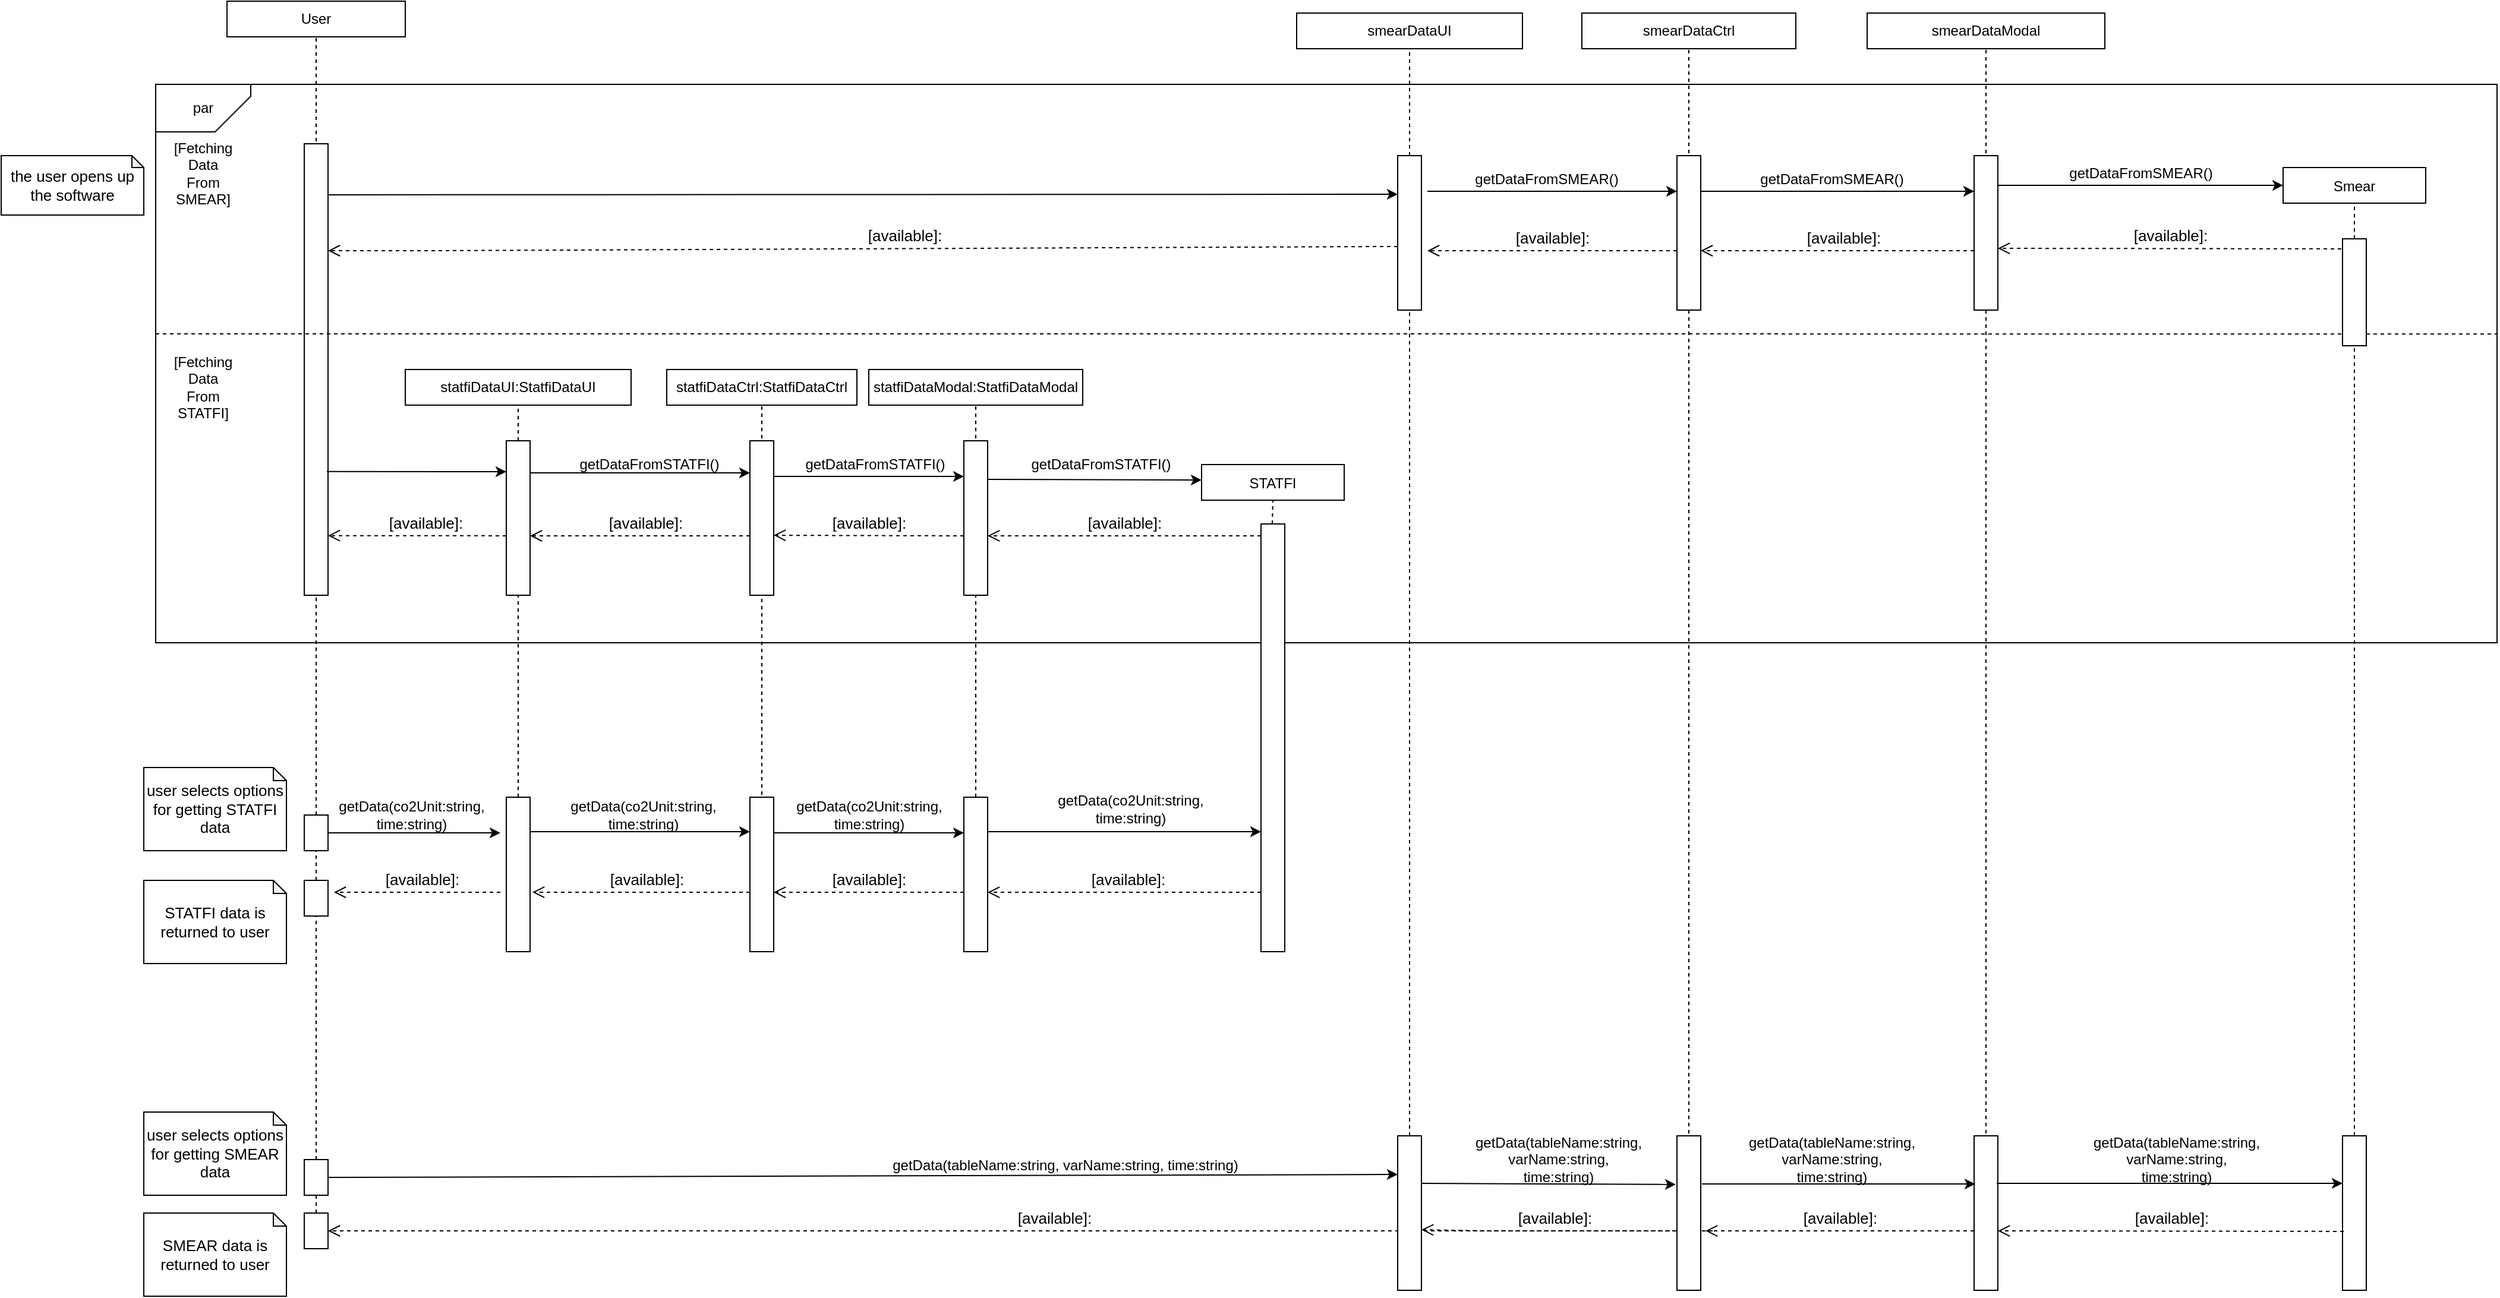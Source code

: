 <mxfile version="16.6.1" type="github">
  <diagram id="XduwSxE3LopDNXnJAMAh" name="Page-1">
    <mxGraphModel dx="1796" dy="1604" grid="1" gridSize="10" guides="1" tooltips="1" connect="1" arrows="1" fold="1" page="1" pageScale="1" pageWidth="850" pageHeight="1100" math="0" shadow="0">
      <root>
        <mxCell id="0" />
        <mxCell id="1" parent="0" />
        <mxCell id="K2plUtH_WGhE_T3_-bDJ-1" value="User" style="rounded=0;whiteSpace=wrap;html=1;" parent="1" vertex="1">
          <mxGeometry x="60" y="-260" width="150" height="30" as="geometry" />
        </mxCell>
        <mxCell id="K2plUtH_WGhE_T3_-bDJ-8" value="" style="endArrow=none;dashed=1;html=1;rounded=0;entryX=0.5;entryY=1;entryDx=0;entryDy=0;startArrow=none;" parent="1" target="K2plUtH_WGhE_T3_-bDJ-1" edge="1">
          <mxGeometry width="50" height="50" relative="1" as="geometry">
            <mxPoint x="135" y="170" as="sourcePoint" />
            <mxPoint x="360" y="240" as="targetPoint" />
          </mxGeometry>
        </mxCell>
        <mxCell id="K2plUtH_WGhE_T3_-bDJ-14" value="" style="endArrow=none;dashed=1;html=1;rounded=0;entryX=0.5;entryY=1;entryDx=0;entryDy=0;startArrow=none;" parent="1" source="K2plUtH_WGhE_T3_-bDJ-79" edge="1">
          <mxGeometry width="50" height="50" relative="1" as="geometry">
            <mxPoint x="135" y="480" as="sourcePoint" />
            <mxPoint x="135" y="190" as="targetPoint" />
          </mxGeometry>
        </mxCell>
        <mxCell id="K2plUtH_WGhE_T3_-bDJ-15" value="" style="group" parent="1" vertex="1" connectable="0">
          <mxGeometry x="220" y="-120" width="960" height="30" as="geometry" />
        </mxCell>
        <mxCell id="K2plUtH_WGhE_T3_-bDJ-16" value="" style="endArrow=classic;html=1;rounded=0;entryX=0;entryY=0.25;entryDx=0;entryDy=0;" parent="K2plUtH_WGhE_T3_-bDJ-15" edge="1" target="K2plUtH_WGhE_T3_-bDJ-10">
          <mxGeometry width="50" height="50" relative="1" as="geometry">
            <mxPoint x="-90" y="23" as="sourcePoint" />
            <mxPoint x="1072.941" y="20" as="targetPoint" />
          </mxGeometry>
        </mxCell>
        <mxCell id="K2plUtH_WGhE_T3_-bDJ-56" value="the user opens up the software" style="shape=note;whiteSpace=wrap;html=1;backgroundOutline=1;darkOpacity=0.05;fontSize=13;size=10;" parent="1" vertex="1">
          <mxGeometry x="-130" y="-130" width="120" height="50" as="geometry" />
        </mxCell>
        <mxCell id="K2plUtH_WGhE_T3_-bDJ-79" value="" style="rounded=0;whiteSpace=wrap;html=1;" parent="1" vertex="1">
          <mxGeometry x="125" y="-140" width="20" height="380" as="geometry" />
        </mxCell>
        <mxCell id="K2plUtH_WGhE_T3_-bDJ-80" value="" style="endArrow=none;dashed=1;html=1;rounded=0;entryX=0.5;entryY=1;entryDx=0;entryDy=0;startArrow=none;exitX=0.5;exitY=0;exitDx=0;exitDy=0;" parent="1" source="K2plUtH_WGhE_T3_-bDJ-121" target="K2plUtH_WGhE_T3_-bDJ-79" edge="1">
          <mxGeometry width="50" height="50" relative="1" as="geometry">
            <mxPoint x="135" y="320" as="sourcePoint" />
            <mxPoint x="135" y="190" as="targetPoint" />
          </mxGeometry>
        </mxCell>
        <mxCell id="K2plUtH_WGhE_T3_-bDJ-116" value="" style="rounded=0;whiteSpace=wrap;html=1;fillColor=none;strokeColor=default;" parent="1" vertex="1">
          <mxGeometry y="-190" width="1970" height="470" as="geometry" />
        </mxCell>
        <mxCell id="K2plUtH_WGhE_T3_-bDJ-117" value="" style="endArrow=none;dashed=1;html=1;rounded=0;entryX=1;entryY=0.447;entryDx=0;entryDy=0;entryPerimeter=0;" parent="1" target="K2plUtH_WGhE_T3_-bDJ-116" edge="1">
          <mxGeometry width="50" height="50" relative="1" as="geometry">
            <mxPoint y="20" as="sourcePoint" />
            <mxPoint x="1440" y="26" as="targetPoint" />
          </mxGeometry>
        </mxCell>
        <mxCell id="K2plUtH_WGhE_T3_-bDJ-118" value="par" style="shape=card;whiteSpace=wrap;html=1;fillColor=none;direction=west;" parent="1" vertex="1">
          <mxGeometry y="-190" width="80" height="40" as="geometry" />
        </mxCell>
        <mxCell id="K2plUtH_WGhE_T3_-bDJ-119" value="[Fetching&lt;br&gt;Data&lt;br&gt;From&lt;br&gt;SMEAR]" style="text;html=1;strokeColor=none;fillColor=none;align=center;verticalAlign=middle;whiteSpace=wrap;rounded=0;" parent="1" vertex="1">
          <mxGeometry x="10" y="-130" width="60" height="30" as="geometry" />
        </mxCell>
        <mxCell id="K2plUtH_WGhE_T3_-bDJ-120" value="[Fetching&lt;br&gt;Data&lt;br&gt;From&lt;br&gt;STATFI]" style="text;html=1;strokeColor=none;fillColor=none;align=center;verticalAlign=middle;whiteSpace=wrap;rounded=0;" parent="1" vertex="1">
          <mxGeometry x="10" y="50" width="60" height="30" as="geometry" />
        </mxCell>
        <mxCell id="K2plUtH_WGhE_T3_-bDJ-122" value="&lt;span style=&quot;font-size: 13px&quot;&gt;[available]:&lt;/span&gt;" style="html=1;verticalAlign=bottom;endArrow=open;dashed=1;endSize=8;rounded=0;exitX=0;exitY=0.588;exitDx=0;exitDy=0;exitPerimeter=0;" parent="1" edge="1" source="K2plUtH_WGhE_T3_-bDJ-10">
          <mxGeometry x="-0.077" relative="1" as="geometry">
            <mxPoint x="1040" y="-20" as="sourcePoint" />
            <mxPoint x="145" y="-50" as="targetPoint" />
            <Array as="points">
              <mxPoint x="230" y="-50" />
            </Array>
            <mxPoint as="offset" />
          </mxGeometry>
        </mxCell>
        <mxCell id="K2plUtH_WGhE_T3_-bDJ-125" value="&lt;span style=&quot;font-size: 13px&quot;&gt;[available]:&lt;/span&gt;" style="html=1;verticalAlign=bottom;endArrow=open;dashed=1;endSize=8;rounded=0;entryX=1;entryY=0.868;entryDx=0;entryDy=0;entryPerimeter=0;exitX=0;exitY=0.615;exitDx=0;exitDy=0;exitPerimeter=0;" parent="1" source="K2plUtH_WGhE_T3_-bDJ-89" edge="1" target="K2plUtH_WGhE_T3_-bDJ-79">
          <mxGeometry x="-0.095" relative="1" as="geometry">
            <mxPoint x="280" y="190" as="sourcePoint" />
            <mxPoint x="150" y="190" as="targetPoint" />
            <Array as="points" />
            <mxPoint as="offset" />
          </mxGeometry>
        </mxCell>
        <mxCell id="K2plUtH_WGhE_T3_-bDJ-184" value="user selects options for getting SMEAR data" style="shape=note;whiteSpace=wrap;html=1;backgroundOutline=1;darkOpacity=0.05;fontSize=13;size=11;" parent="1" vertex="1">
          <mxGeometry x="-10" y="675" width="120" height="70" as="geometry" />
        </mxCell>
        <mxCell id="K2plUtH_WGhE_T3_-bDJ-185" value="" style="rounded=0;whiteSpace=wrap;html=1;strokeColor=default;fillColor=none;" parent="1" vertex="1">
          <mxGeometry x="125" y="715" width="20" height="30" as="geometry" />
        </mxCell>
        <mxCell id="K2plUtH_WGhE_T3_-bDJ-186" value="getData(tableName:string, varName:string, time:string)" style="text;html=1;align=center;verticalAlign=middle;resizable=0;points=[];autosize=1;strokeColor=none;fillColor=none;" parent="1" vertex="1">
          <mxGeometry x="610" y="710" width="310" height="20" as="geometry" />
        </mxCell>
        <mxCell id="K2plUtH_WGhE_T3_-bDJ-201" value="&lt;span style=&quot;font-size: 13px&quot;&gt;[available]:&lt;/span&gt;" style="html=1;verticalAlign=bottom;endArrow=open;dashed=1;endSize=8;rounded=0;entryX=1;entryY=0.5;entryDx=0;entryDy=0;" parent="1" edge="1" target="K2plUtH_WGhE_T3_-bDJ-207">
          <mxGeometry x="-0.048" relative="1" as="geometry">
            <mxPoint x="1310" y="775" as="sourcePoint" />
            <mxPoint x="150" y="770" as="targetPoint" />
            <Array as="points" />
            <mxPoint as="offset" />
          </mxGeometry>
        </mxCell>
        <mxCell id="K2plUtH_WGhE_T3_-bDJ-206" value="" style="endArrow=classic;html=1;rounded=0;exitX=1;exitY=0.5;exitDx=0;exitDy=0;entryX=0;entryY=0.25;entryDx=0;entryDy=0;" parent="1" source="K2plUtH_WGhE_T3_-bDJ-185" edge="1" target="K2plUtH_WGhE_T3_-bDJ-198">
          <mxGeometry width="50" height="50" relative="1" as="geometry">
            <mxPoint x="440" y="730" as="sourcePoint" />
            <mxPoint x="1300" y="740" as="targetPoint" />
          </mxGeometry>
        </mxCell>
        <mxCell id="K2plUtH_WGhE_T3_-bDJ-207" value="" style="rounded=0;whiteSpace=wrap;html=1;strokeColor=default;fillColor=none;" parent="1" vertex="1">
          <mxGeometry x="125" y="760" width="20" height="30" as="geometry" />
        </mxCell>
        <mxCell id="K2plUtH_WGhE_T3_-bDJ-208" value="" style="endArrow=none;dashed=1;html=1;rounded=0;entryX=0.5;entryY=1;entryDx=0;entryDy=0;exitX=0.5;exitY=0;exitDx=0;exitDy=0;" parent="1" source="K2plUtH_WGhE_T3_-bDJ-207" target="K2plUtH_WGhE_T3_-bDJ-185" edge="1">
          <mxGeometry width="50" height="50" relative="1" as="geometry">
            <mxPoint x="420" y="820" as="sourcePoint" />
            <mxPoint x="470" y="770" as="targetPoint" />
          </mxGeometry>
        </mxCell>
        <mxCell id="K2plUtH_WGhE_T3_-bDJ-209" value="SMEAR data is returned to user" style="shape=note;whiteSpace=wrap;html=1;backgroundOutline=1;darkOpacity=0.05;fontSize=13;size=11;" parent="1" vertex="1">
          <mxGeometry x="-10" y="760" width="120" height="70" as="geometry" />
        </mxCell>
        <mxCell id="K2plUtH_WGhE_T3_-bDJ-57" value="user selects options for getting STATFI data" style="shape=note;whiteSpace=wrap;html=1;backgroundOutline=1;darkOpacity=0.05;fontSize=13;size=11;" parent="1" vertex="1">
          <mxGeometry x="-10" y="385" width="120" height="70" as="geometry" />
        </mxCell>
        <mxCell id="K2plUtH_WGhE_T3_-bDJ-121" value="" style="rounded=0;whiteSpace=wrap;html=1;strokeColor=default;fillColor=none;" parent="1" vertex="1">
          <mxGeometry x="125" y="425" width="20" height="30" as="geometry" />
        </mxCell>
        <mxCell id="K2plUtH_WGhE_T3_-bDJ-169" value="&lt;span style=&quot;font-size: 13px&quot;&gt;[available]:&lt;/span&gt;" style="html=1;verticalAlign=bottom;endArrow=open;dashed=1;endSize=8;rounded=0;" parent="1" edge="1">
          <mxGeometry x="-0.048" relative="1" as="geometry">
            <mxPoint x="290" y="490" as="sourcePoint" />
            <mxPoint x="150" y="490" as="targetPoint" />
            <Array as="points">
              <mxPoint x="223" y="490.05" />
            </Array>
            <mxPoint as="offset" />
          </mxGeometry>
        </mxCell>
        <mxCell id="K2plUtH_WGhE_T3_-bDJ-178" value="" style="endArrow=classic;html=1;rounded=0;exitX=1;exitY=0.5;exitDx=0;exitDy=0;" parent="1" source="K2plUtH_WGhE_T3_-bDJ-121" edge="1">
          <mxGeometry width="50" height="50" relative="1" as="geometry">
            <mxPoint x="440" y="450" as="sourcePoint" />
            <mxPoint x="290" y="440" as="targetPoint" />
          </mxGeometry>
        </mxCell>
        <mxCell id="K2plUtH_WGhE_T3_-bDJ-179" value="" style="rounded=0;whiteSpace=wrap;html=1;strokeColor=default;fillColor=none;" parent="1" vertex="1">
          <mxGeometry x="125" y="480" width="20" height="30" as="geometry" />
        </mxCell>
        <mxCell id="K2plUtH_WGhE_T3_-bDJ-180" value="" style="endArrow=none;dashed=1;html=1;rounded=0;entryX=0.5;entryY=1;entryDx=0;entryDy=0;exitX=0.5;exitY=0;exitDx=0;exitDy=0;" parent="1" source="K2plUtH_WGhE_T3_-bDJ-179" target="K2plUtH_WGhE_T3_-bDJ-121" edge="1">
          <mxGeometry width="50" height="50" relative="1" as="geometry">
            <mxPoint x="420" y="540" as="sourcePoint" />
            <mxPoint x="470" y="490" as="targetPoint" />
          </mxGeometry>
        </mxCell>
        <mxCell id="K2plUtH_WGhE_T3_-bDJ-181" value="STATFI data is returned to user" style="shape=note;whiteSpace=wrap;html=1;backgroundOutline=1;darkOpacity=0.05;fontSize=13;size=11;" parent="1" vertex="1">
          <mxGeometry x="-10" y="480" width="120" height="70" as="geometry" />
        </mxCell>
        <mxCell id="lmyk1vAzdVTI69mNU8-5-11" value="" style="endArrow=none;dashed=1;html=1;rounded=0;exitX=0.5;exitY=0;exitDx=0;exitDy=0;" edge="1" parent="1" source="lmyk1vAzdVTI69mNU8-5-10">
          <mxGeometry width="50" height="50" relative="1" as="geometry">
            <mxPoint x="2070" y="370" as="sourcePoint" />
            <mxPoint x="1850" y="30" as="targetPoint" />
          </mxGeometry>
        </mxCell>
        <mxCell id="K2plUtH_WGhE_T3_-bDJ-193" value="" style="endArrow=none;dashed=1;html=1;rounded=0;exitX=0.5;exitY=1;exitDx=0;exitDy=0;entryX=0.5;entryY=1;entryDx=0;entryDy=0;" parent="1" source="K2plUtH_WGhE_T3_-bDJ-194" target="K2plUtH_WGhE_T3_-bDJ-12" edge="1">
          <mxGeometry width="50" height="50" relative="1" as="geometry">
            <mxPoint x="1550" y="1140" as="sourcePoint" />
            <mxPoint x="1540" y="180" as="targetPoint" />
          </mxGeometry>
        </mxCell>
        <mxCell id="lmyk1vAzdVTI69mNU8-5-14" value="" style="endArrow=none;dashed=1;html=1;rounded=0;entryX=0.5;entryY=1;entryDx=0;entryDy=0;exitX=0.5;exitY=0;exitDx=0;exitDy=0;" edge="1" parent="1" source="K2plUtH_WGhE_T3_-bDJ-185" target="K2plUtH_WGhE_T3_-bDJ-179">
          <mxGeometry width="50" height="50" relative="1" as="geometry">
            <mxPoint x="360" y="670" as="sourcePoint" />
            <mxPoint x="410" y="620" as="targetPoint" />
          </mxGeometry>
        </mxCell>
        <mxCell id="K2plUtH_WGhE_T3_-bDJ-197" value="" style="endArrow=none;dashed=1;html=1;rounded=0;startArrow=none;entryX=0.5;entryY=1;entryDx=0;entryDy=0;" parent="1" source="K2plUtH_WGhE_T3_-bDJ-198" target="K2plUtH_WGhE_T3_-bDJ-10" edge="1">
          <mxGeometry width="50" height="50" relative="1" as="geometry">
            <mxPoint x="1315" y="1320" as="sourcePoint" />
            <mxPoint x="1320" y="30" as="targetPoint" />
          </mxGeometry>
        </mxCell>
        <mxCell id="K2plUtH_WGhE_T3_-bDJ-189" value="" style="endArrow=none;dashed=1;html=1;rounded=0;exitX=0.5;exitY=1;exitDx=0;exitDy=0;entryX=0.5;entryY=1;entryDx=0;entryDy=0;" parent="1" source="K2plUtH_WGhE_T3_-bDJ-190" target="K2plUtH_WGhE_T3_-bDJ-21" edge="1">
          <mxGeometry width="50" height="50" relative="1" as="geometry">
            <mxPoint x="1800" y="1210" as="sourcePoint" />
            <mxPoint x="1800" y="140" as="targetPoint" />
          </mxGeometry>
        </mxCell>
        <mxCell id="K2plUtH_WGhE_T3_-bDJ-103" value="" style="endArrow=classic;html=1;rounded=0;entryX=0;entryY=0.2;entryDx=0;entryDy=0;entryPerimeter=0;exitX=0.95;exitY=0.726;exitDx=0;exitDy=0;exitPerimeter=0;" parent="1" edge="1" target="K2plUtH_WGhE_T3_-bDJ-89" source="K2plUtH_WGhE_T3_-bDJ-79">
          <mxGeometry width="50" height="50" relative="1" as="geometry">
            <mxPoint x="150" y="137" as="sourcePoint" />
            <mxPoint x="290" y="140" as="targetPoint" />
          </mxGeometry>
        </mxCell>
        <mxCell id="K2plUtH_WGhE_T3_-bDJ-115" value="&lt;span style=&quot;font-size: 13px&quot;&gt;[available]:&lt;/span&gt;" style="html=1;verticalAlign=bottom;endArrow=open;dashed=1;endSize=8;rounded=0;entryX=1;entryY=0.615;entryDx=0;entryDy=0;entryPerimeter=0;" parent="1" edge="1" target="K2plUtH_WGhE_T3_-bDJ-93">
          <mxGeometry relative="1" as="geometry">
            <mxPoint x="930" y="190" as="sourcePoint" />
            <mxPoint x="850" y="190.0" as="targetPoint" />
            <Array as="points">
              <mxPoint x="880" y="190" />
            </Array>
          </mxGeometry>
        </mxCell>
        <mxCell id="K2plUtH_WGhE_T3_-bDJ-145" value="&lt;span style=&quot;font-size: 13px&quot;&gt;[available]:&lt;/span&gt;" style="html=1;verticalAlign=bottom;endArrow=open;dashed=1;endSize=8;rounded=0;entryX=1.1;entryY=0.615;entryDx=0;entryDy=0;entryPerimeter=0;" parent="1" target="K2plUtH_WGhE_T3_-bDJ-134" edge="1">
          <mxGeometry x="-0.048" relative="1" as="geometry">
            <mxPoint x="500" y="490" as="sourcePoint" />
            <mxPoint x="360" y="490" as="targetPoint" />
            <Array as="points">
              <mxPoint x="460" y="490" />
            </Array>
            <mxPoint as="offset" />
          </mxGeometry>
        </mxCell>
        <mxCell id="K2plUtH_WGhE_T3_-bDJ-167" value="&lt;span style=&quot;font-size: 13px&quot;&gt;[available]:&lt;/span&gt;" style="html=1;verticalAlign=bottom;endArrow=open;dashed=1;endSize=8;rounded=0;entryX=1.1;entryY=0.615;entryDx=0;entryDy=0;entryPerimeter=0;" parent="1" edge="1">
          <mxGeometry relative="1" as="geometry">
            <mxPoint x="680" y="490" as="sourcePoint" />
            <mxPoint x="520" y="490.0" as="targetPoint" />
            <Array as="points">
              <mxPoint x="583" y="490.05" />
            </Array>
            <mxPoint as="offset" />
          </mxGeometry>
        </mxCell>
        <mxCell id="K2plUtH_WGhE_T3_-bDJ-111" value="" style="endArrow=classic;html=1;rounded=0;fontSize=13;exitX=1;exitY=0.25;exitDx=0;exitDy=0;" parent="1" edge="1" source="K2plUtH_WGhE_T3_-bDJ-93">
          <mxGeometry width="50" height="50" relative="1" as="geometry">
            <mxPoint x="900" y="135" as="sourcePoint" />
            <mxPoint x="880" y="143" as="targetPoint" />
          </mxGeometry>
        </mxCell>
        <mxCell id="K2plUtH_WGhE_T3_-bDJ-99" value="" style="endArrow=classic;html=1;rounded=0;" parent="1" edge="1">
          <mxGeometry width="50" height="50" relative="1" as="geometry">
            <mxPoint x="520" y="140" as="sourcePoint" />
            <mxPoint x="680" y="140" as="targetPoint" />
            <Array as="points" />
          </mxGeometry>
        </mxCell>
        <mxCell id="K2plUtH_WGhE_T3_-bDJ-100" value="&lt;span style=&quot;font-size: 13px&quot;&gt;[available]:&lt;/span&gt;" style="html=1;verticalAlign=bottom;endArrow=open;dashed=1;endSize=8;rounded=0;entryX=1;entryY=0.612;entryDx=0;entryDy=0;entryPerimeter=0;" parent="1" edge="1" target="K2plUtH_WGhE_T3_-bDJ-91">
          <mxGeometry relative="1" as="geometry">
            <mxPoint x="680" y="190" as="sourcePoint" />
            <mxPoint x="650" y="190" as="targetPoint" />
            <Array as="points" />
            <mxPoint as="offset" />
          </mxGeometry>
        </mxCell>
        <mxCell id="K2plUtH_WGhE_T3_-bDJ-95" value="" style="endArrow=classic;html=1;rounded=0;exitX=0.95;exitY=0.208;exitDx=0;exitDy=0;exitPerimeter=0;" parent="1" edge="1" source="K2plUtH_WGhE_T3_-bDJ-89">
          <mxGeometry width="50" height="50" relative="1" as="geometry">
            <mxPoint x="400" y="140" as="sourcePoint" />
            <mxPoint x="500" y="137" as="targetPoint" />
            <Array as="points" />
          </mxGeometry>
        </mxCell>
        <mxCell id="K2plUtH_WGhE_T3_-bDJ-96" value="getDataFromSTATFI()" style="text;html=1;align=center;verticalAlign=middle;resizable=0;points=[];autosize=1;strokeColor=none;fillColor=none;" parent="1" vertex="1">
          <mxGeometry x="350" y="120" width="130" height="20" as="geometry" />
        </mxCell>
        <mxCell id="K2plUtH_WGhE_T3_-bDJ-150" value="getData(co2Unit:string,&lt;br&gt;time:string)" style="text;html=1;align=center;verticalAlign=middle;resizable=0;points=[];autosize=1;strokeColor=none;fillColor=none;" parent="1" vertex="1">
          <mxGeometry x="145" y="410" width="140" height="30" as="geometry" />
        </mxCell>
        <mxCell id="K2plUtH_WGhE_T3_-bDJ-85" value="statfiDataUI:StatfiDataUI" style="rounded=0;whiteSpace=wrap;html=1;" parent="1" vertex="1">
          <mxGeometry x="210" y="50" width="190" height="30" as="geometry" />
        </mxCell>
        <mxCell id="K2plUtH_WGhE_T3_-bDJ-88" value="" style="endArrow=none;dashed=1;html=1;rounded=0;entryX=0.5;entryY=1;entryDx=0;entryDy=0;startArrow=none;" parent="1" source="K2plUtH_WGhE_T3_-bDJ-89" target="K2plUtH_WGhE_T3_-bDJ-85" edge="1">
          <mxGeometry width="50" height="50" relative="1" as="geometry">
            <mxPoint x="305" y="730" as="sourcePoint" />
            <mxPoint x="310" y="490" as="targetPoint" />
          </mxGeometry>
        </mxCell>
        <mxCell id="K2plUtH_WGhE_T3_-bDJ-89" value="" style="rounded=0;whiteSpace=wrap;html=1;" parent="1" vertex="1">
          <mxGeometry x="295" y="110" width="20" height="130" as="geometry" />
        </mxCell>
        <mxCell id="K2plUtH_WGhE_T3_-bDJ-133" value="" style="endArrow=none;dashed=1;html=1;rounded=0;startArrow=none;" parent="1" source="K2plUtH_WGhE_T3_-bDJ-134" edge="1">
          <mxGeometry width="50" height="50" relative="1" as="geometry">
            <mxPoint x="305" y="1030" as="sourcePoint" />
            <mxPoint x="305" y="240" as="targetPoint" />
          </mxGeometry>
        </mxCell>
        <mxCell id="K2plUtH_WGhE_T3_-bDJ-134" value="" style="rounded=0;whiteSpace=wrap;html=1;" parent="1" vertex="1">
          <mxGeometry x="295" y="410" width="20" height="130" as="geometry" />
        </mxCell>
        <mxCell id="K2plUtH_WGhE_T3_-bDJ-97" value="&lt;span style=&quot;font-size: 13px&quot;&gt;[available]:&lt;/span&gt;" style="html=1;verticalAlign=bottom;endArrow=open;dashed=1;endSize=8;rounded=0;" parent="1" edge="1">
          <mxGeometry x="-0.048" relative="1" as="geometry">
            <mxPoint x="500" y="190" as="sourcePoint" />
            <mxPoint x="315" y="190" as="targetPoint" />
            <Array as="points">
              <mxPoint x="415" y="190" />
            </Array>
            <mxPoint as="offset" />
          </mxGeometry>
        </mxCell>
        <mxCell id="K2plUtH_WGhE_T3_-bDJ-143" value="" style="endArrow=classic;html=1;rounded=0;" parent="1" edge="1">
          <mxGeometry width="50" height="50" relative="1" as="geometry">
            <mxPoint x="315" y="439" as="sourcePoint" />
            <mxPoint x="500" y="439" as="targetPoint" />
            <Array as="points" />
          </mxGeometry>
        </mxCell>
        <mxCell id="K2plUtH_WGhE_T3_-bDJ-171" value="getData(co2Unit:string,&lt;br&gt;time:string)" style="text;html=1;align=center;verticalAlign=middle;resizable=0;points=[];autosize=1;strokeColor=none;fillColor=none;" parent="1" vertex="1">
          <mxGeometry x="340" y="410" width="140" height="30" as="geometry" />
        </mxCell>
        <mxCell id="K2plUtH_WGhE_T3_-bDJ-135" value="" style="endArrow=none;dashed=1;html=1;rounded=0;exitX=0.5;exitY=1;exitDx=0;exitDy=0;" parent="1" source="K2plUtH_WGhE_T3_-bDJ-136" edge="1">
          <mxGeometry width="50" height="50" relative="1" as="geometry">
            <mxPoint x="510" y="850" as="sourcePoint" />
            <mxPoint x="510" y="240" as="targetPoint" />
          </mxGeometry>
        </mxCell>
        <mxCell id="K2plUtH_WGhE_T3_-bDJ-136" value="" style="rounded=0;whiteSpace=wrap;html=1;" parent="1" vertex="1">
          <mxGeometry x="500" y="410" width="20" height="130" as="geometry" />
        </mxCell>
        <mxCell id="K2plUtH_WGhE_T3_-bDJ-172" value="getData(co2Unit:string,&lt;br&gt;time:string)" style="text;html=1;align=center;verticalAlign=middle;resizable=0;points=[];autosize=1;strokeColor=none;fillColor=none;" parent="1" vertex="1">
          <mxGeometry x="530" y="410" width="140" height="30" as="geometry" />
        </mxCell>
        <mxCell id="K2plUtH_WGhE_T3_-bDJ-157" value="" style="endArrow=classic;html=1;rounded=0;" parent="1" edge="1">
          <mxGeometry width="50" height="50" relative="1" as="geometry">
            <mxPoint x="520" y="440" as="sourcePoint" />
            <mxPoint x="680" y="440" as="targetPoint" />
            <Array as="points" />
          </mxGeometry>
        </mxCell>
        <mxCell id="K2plUtH_WGhE_T3_-bDJ-112" value="getDataFromSTATFI()" style="text;html=1;align=center;verticalAlign=middle;resizable=0;points=[];autosize=1;strokeColor=none;fillColor=none;" parent="1" vertex="1">
          <mxGeometry x="730" y="120" width="130" height="20" as="geometry" />
        </mxCell>
        <mxCell id="K2plUtH_WGhE_T3_-bDJ-138" value="" style="rounded=0;whiteSpace=wrap;html=1;" parent="1" vertex="1">
          <mxGeometry x="680" y="410" width="20" height="130" as="geometry" />
        </mxCell>
        <mxCell id="K2plUtH_WGhE_T3_-bDJ-87" value="statfiDataModal:StatfiDataModal" style="rounded=0;whiteSpace=wrap;html=1;" parent="1" vertex="1">
          <mxGeometry x="600" y="50" width="180" height="30" as="geometry" />
        </mxCell>
        <mxCell id="K2plUtH_WGhE_T3_-bDJ-92" value="" style="endArrow=none;dashed=1;html=1;rounded=0;entryX=0.5;entryY=1;entryDx=0;entryDy=0;exitX=0.5;exitY=1;exitDx=0;exitDy=0;" parent="1" source="K2plUtH_WGhE_T3_-bDJ-93" target="K2plUtH_WGhE_T3_-bDJ-87" edge="1">
          <mxGeometry width="50" height="50" relative="1" as="geometry">
            <mxPoint x="690" y="620" as="sourcePoint" />
            <mxPoint x="650" y="490" as="targetPoint" />
          </mxGeometry>
        </mxCell>
        <mxCell id="K2plUtH_WGhE_T3_-bDJ-93" value="" style="rounded=0;whiteSpace=wrap;html=1;" parent="1" vertex="1">
          <mxGeometry x="680" y="110" width="20" height="130" as="geometry" />
        </mxCell>
        <mxCell id="K2plUtH_WGhE_T3_-bDJ-137" value="" style="endArrow=none;dashed=1;html=1;rounded=0;entryX=0.5;entryY=1;entryDx=0;entryDy=0;" parent="1" target="K2plUtH_WGhE_T3_-bDJ-93" edge="1">
          <mxGeometry width="50" height="50" relative="1" as="geometry">
            <mxPoint x="690" y="410" as="sourcePoint" />
            <mxPoint x="690" y="380" as="targetPoint" />
          </mxGeometry>
        </mxCell>
        <mxCell id="K2plUtH_WGhE_T3_-bDJ-86" value="statfiDataCtrl:StatfiDataCtrl" style="rounded=0;whiteSpace=wrap;html=1;" parent="1" vertex="1">
          <mxGeometry x="430" y="50" width="160" height="30" as="geometry" />
        </mxCell>
        <mxCell id="K2plUtH_WGhE_T3_-bDJ-90" value="" style="endArrow=none;dashed=1;html=1;rounded=0;entryX=0.5;entryY=1;entryDx=0;entryDy=0;exitX=0.5;exitY=1;exitDx=0;exitDy=0;" parent="1" source="K2plUtH_WGhE_T3_-bDJ-91" target="K2plUtH_WGhE_T3_-bDJ-86" edge="1">
          <mxGeometry width="50" height="50" relative="1" as="geometry">
            <mxPoint x="510" y="550" as="sourcePoint" />
            <mxPoint x="280" y="490" as="targetPoint" />
          </mxGeometry>
        </mxCell>
        <mxCell id="K2plUtH_WGhE_T3_-bDJ-91" value="" style="rounded=0;whiteSpace=wrap;html=1;" parent="1" vertex="1">
          <mxGeometry x="500" y="110" width="20" height="130" as="geometry" />
        </mxCell>
        <mxCell id="K2plUtH_WGhE_T3_-bDJ-101" value="getDataFromSTATFI()" style="text;html=1;align=center;verticalAlign=middle;resizable=0;points=[];autosize=1;strokeColor=none;fillColor=none;" parent="1" vertex="1">
          <mxGeometry x="540" y="120" width="130" height="20" as="geometry" />
        </mxCell>
        <mxCell id="lmyk1vAzdVTI69mNU8-5-20" value="" style="group" vertex="1" connectable="0" parent="1">
          <mxGeometry x="700" y="130" width="300" height="410" as="geometry" />
        </mxCell>
        <mxCell id="K2plUtH_WGhE_T3_-bDJ-173" value="getData(co2Unit:string,&lt;br&gt;time:string)" style="text;html=1;align=center;verticalAlign=middle;resizable=0;points=[];autosize=1;strokeColor=none;fillColor=none;" parent="lmyk1vAzdVTI69mNU8-5-20" vertex="1">
          <mxGeometry x="50" y="275" width="140" height="30" as="geometry" />
        </mxCell>
        <mxCell id="K2plUtH_WGhE_T3_-bDJ-163" value="" style="endArrow=classic;html=1;rounded=0;" parent="lmyk1vAzdVTI69mNU8-5-20" edge="1">
          <mxGeometry width="50" height="50" relative="1" as="geometry">
            <mxPoint y="309" as="sourcePoint" />
            <mxPoint x="230" y="309" as="targetPoint" />
            <Array as="points" />
          </mxGeometry>
        </mxCell>
        <mxCell id="K2plUtH_WGhE_T3_-bDJ-168" value="&lt;span style=&quot;font-size: 13px&quot;&gt;[available]:&lt;/span&gt;" style="html=1;verticalAlign=bottom;endArrow=open;dashed=1;endSize=8;rounded=0;entryX=1.1;entryY=0.615;entryDx=0;entryDy=0;entryPerimeter=0;" parent="lmyk1vAzdVTI69mNU8-5-20" edge="1">
          <mxGeometry x="-0.024" relative="1" as="geometry">
            <mxPoint x="230" y="360" as="sourcePoint" />
            <mxPoint y="360" as="targetPoint" />
            <Array as="points">
              <mxPoint x="63" y="360.05" />
            </Array>
            <mxPoint as="offset" />
          </mxGeometry>
        </mxCell>
        <mxCell id="K2plUtH_WGhE_T3_-bDJ-107" value="&lt;span style=&quot;font-size: 12px&quot;&gt;STATFI&lt;/span&gt;" style="rounded=0;whiteSpace=wrap;html=1;fontSize=13;" parent="lmyk1vAzdVTI69mNU8-5-20" vertex="1">
          <mxGeometry x="180" width="120" height="30" as="geometry" />
        </mxCell>
        <mxCell id="K2plUtH_WGhE_T3_-bDJ-109" value="" style="rounded=0;whiteSpace=wrap;html=1;fontSize=14;" parent="lmyk1vAzdVTI69mNU8-5-20" vertex="1">
          <mxGeometry x="230" y="50" width="20" height="360" as="geometry" />
        </mxCell>
        <mxCell id="K2plUtH_WGhE_T3_-bDJ-110" value="" style="endArrow=none;dashed=1;html=1;rounded=0;fontSize=14;startArrow=none;" parent="lmyk1vAzdVTI69mNU8-5-20" edge="1">
          <mxGeometry width="50" height="50" relative="1" as="geometry">
            <mxPoint x="239.5" y="50" as="sourcePoint" />
            <mxPoint x="240" y="30" as="targetPoint" />
          </mxGeometry>
        </mxCell>
        <mxCell id="lmyk1vAzdVTI69mNU8-5-21" value="" style="group" vertex="1" connectable="0" parent="1">
          <mxGeometry x="960" y="-250" width="950" height="280" as="geometry" />
        </mxCell>
        <mxCell id="K2plUtH_WGhE_T3_-bDJ-27" value="" style="endArrow=classic;html=1;rounded=0;fontSize=13;entryX=0;entryY=0.5;entryDx=0;entryDy=0;" parent="lmyk1vAzdVTI69mNU8-5-21" target="K2plUtH_WGhE_T3_-bDJ-26" edge="1">
          <mxGeometry width="50" height="50" relative="1" as="geometry">
            <mxPoint x="590" y="145" as="sourcePoint" />
            <mxPoint x="780" y="145" as="targetPoint" />
          </mxGeometry>
        </mxCell>
        <mxCell id="K2plUtH_WGhE_T3_-bDJ-32" value="&lt;span style=&quot;font-size: 13px&quot;&gt;[available]:&lt;/span&gt;" style="html=1;verticalAlign=bottom;endArrow=open;dashed=1;endSize=8;rounded=0;exitX=-0.05;exitY=0.094;exitDx=0;exitDy=0;exitPerimeter=0;" parent="lmyk1vAzdVTI69mNU8-5-21" source="K2plUtH_WGhE_T3_-bDJ-30" edge="1">
          <mxGeometry relative="1" as="geometry">
            <mxPoint x="-190" y="510" as="sourcePoint" />
            <mxPoint x="590" y="198" as="targetPoint" />
            <Array as="points" />
          </mxGeometry>
        </mxCell>
        <mxCell id="K2plUtH_WGhE_T3_-bDJ-78" value="getDataFromSMEAR()" style="text;html=1;align=center;verticalAlign=middle;resizable=0;points=[];autosize=1;strokeColor=none;fillColor=none;" parent="lmyk1vAzdVTI69mNU8-5-21" vertex="1">
          <mxGeometry x="640" y="125" width="140" height="20" as="geometry" />
        </mxCell>
        <mxCell id="lmyk1vAzdVTI69mNU8-5-1" value="" style="group" vertex="1" connectable="0" parent="lmyk1vAzdVTI69mNU8-5-21">
          <mxGeometry width="680" height="250" as="geometry" />
        </mxCell>
        <mxCell id="K2plUtH_WGhE_T3_-bDJ-2" value="smearDataUI" style="rounded=0;whiteSpace=wrap;html=1;" parent="lmyk1vAzdVTI69mNU8-5-1" vertex="1">
          <mxGeometry width="190" height="30" as="geometry" />
        </mxCell>
        <mxCell id="K2plUtH_WGhE_T3_-bDJ-3" value="smearDataCtrl" style="rounded=0;whiteSpace=wrap;html=1;" parent="lmyk1vAzdVTI69mNU8-5-1" vertex="1">
          <mxGeometry x="240" width="180" height="30" as="geometry" />
        </mxCell>
        <mxCell id="K2plUtH_WGhE_T3_-bDJ-4" value="smearDataModal" style="rounded=0;whiteSpace=wrap;html=1;" parent="lmyk1vAzdVTI69mNU8-5-1" vertex="1">
          <mxGeometry x="480" width="200" height="30" as="geometry" />
        </mxCell>
        <mxCell id="K2plUtH_WGhE_T3_-bDJ-9" value="" style="endArrow=none;dashed=1;html=1;rounded=0;entryX=0.5;entryY=1;entryDx=0;entryDy=0;startArrow=none;" parent="lmyk1vAzdVTI69mNU8-5-1" source="K2plUtH_WGhE_T3_-bDJ-10" target="K2plUtH_WGhE_T3_-bDJ-2" edge="1">
          <mxGeometry width="50" height="50" relative="1" as="geometry">
            <mxPoint x="95" y="740" as="sourcePoint" />
            <mxPoint x="100" y="500" as="targetPoint" />
          </mxGeometry>
        </mxCell>
        <mxCell id="K2plUtH_WGhE_T3_-bDJ-10" value="" style="rounded=0;whiteSpace=wrap;html=1;" parent="lmyk1vAzdVTI69mNU8-5-1" vertex="1">
          <mxGeometry x="85" y="120" width="20" height="130" as="geometry" />
        </mxCell>
        <mxCell id="K2plUtH_WGhE_T3_-bDJ-11" value="" style="endArrow=none;dashed=1;html=1;rounded=0;entryX=0.5;entryY=1;entryDx=0;entryDy=0;exitX=0.5;exitY=1;exitDx=0;exitDy=0;" parent="lmyk1vAzdVTI69mNU8-5-1" source="K2plUtH_WGhE_T3_-bDJ-12" target="K2plUtH_WGhE_T3_-bDJ-3" edge="1">
          <mxGeometry width="50" height="50" relative="1" as="geometry">
            <mxPoint x="330" y="560" as="sourcePoint" />
            <mxPoint x="100" y="500" as="targetPoint" />
          </mxGeometry>
        </mxCell>
        <mxCell id="K2plUtH_WGhE_T3_-bDJ-12" value="" style="rounded=0;whiteSpace=wrap;html=1;" parent="lmyk1vAzdVTI69mNU8-5-1" vertex="1">
          <mxGeometry x="320" y="120" width="20" height="130" as="geometry" />
        </mxCell>
        <mxCell id="K2plUtH_WGhE_T3_-bDJ-20" value="" style="endArrow=none;dashed=1;html=1;rounded=0;entryX=0.5;entryY=1;entryDx=0;entryDy=0;exitX=0.5;exitY=1;exitDx=0;exitDy=0;" parent="lmyk1vAzdVTI69mNU8-5-1" source="K2plUtH_WGhE_T3_-bDJ-21" target="K2plUtH_WGhE_T3_-bDJ-4" edge="1">
          <mxGeometry width="50" height="50" relative="1" as="geometry">
            <mxPoint x="580" y="630" as="sourcePoint" />
            <mxPoint x="540" y="500" as="targetPoint" />
          </mxGeometry>
        </mxCell>
        <mxCell id="K2plUtH_WGhE_T3_-bDJ-21" value="" style="rounded=0;whiteSpace=wrap;html=1;" parent="lmyk1vAzdVTI69mNU8-5-1" vertex="1">
          <mxGeometry x="570" y="120" width="20" height="130" as="geometry" />
        </mxCell>
        <mxCell id="K2plUtH_WGhE_T3_-bDJ-82" value="" style="group" parent="lmyk1vAzdVTI69mNU8-5-1" vertex="1" connectable="0">
          <mxGeometry x="340" y="130" width="230" height="70" as="geometry" />
        </mxCell>
        <mxCell id="K2plUtH_WGhE_T3_-bDJ-22" value="" style="endArrow=classic;html=1;rounded=0;" parent="K2plUtH_WGhE_T3_-bDJ-82" edge="1">
          <mxGeometry width="50" height="50" relative="1" as="geometry">
            <mxPoint y="20" as="sourcePoint" />
            <mxPoint x="230" y="20" as="targetPoint" />
            <Array as="points" />
          </mxGeometry>
        </mxCell>
        <mxCell id="K2plUtH_WGhE_T3_-bDJ-24" value="&lt;span style=&quot;font-size: 13px&quot;&gt;[available]:&lt;/span&gt;" style="html=1;verticalAlign=bottom;endArrow=open;dashed=1;endSize=8;rounded=0;" parent="K2plUtH_WGhE_T3_-bDJ-82" edge="1">
          <mxGeometry x="-0.043" relative="1" as="geometry">
            <mxPoint x="230" y="70" as="sourcePoint" />
            <mxPoint y="70" as="targetPoint" />
            <Array as="points">
              <mxPoint x="130" y="70" />
            </Array>
            <mxPoint as="offset" />
          </mxGeometry>
        </mxCell>
        <mxCell id="K2plUtH_WGhE_T3_-bDJ-77" value="getDataFromSMEAR()" style="text;html=1;align=center;verticalAlign=middle;resizable=0;points=[];autosize=1;strokeColor=none;fillColor=none;" parent="K2plUtH_WGhE_T3_-bDJ-82" vertex="1">
          <mxGeometry x="40" width="140" height="20" as="geometry" />
        </mxCell>
        <mxCell id="K2plUtH_WGhE_T3_-bDJ-18" value="" style="endArrow=classic;html=1;rounded=0;" parent="lmyk1vAzdVTI69mNU8-5-1" edge="1">
          <mxGeometry width="50" height="50" relative="1" as="geometry">
            <mxPoint x="110" y="150" as="sourcePoint" />
            <mxPoint x="320" y="150" as="targetPoint" />
            <Array as="points" />
          </mxGeometry>
        </mxCell>
        <mxCell id="K2plUtH_WGhE_T3_-bDJ-19" value="getDataFromSMEAR()" style="text;html=1;align=center;verticalAlign=middle;resizable=0;points=[];autosize=1;strokeColor=none;fillColor=none;" parent="lmyk1vAzdVTI69mNU8-5-1" vertex="1">
          <mxGeometry x="140" y="130" width="140" height="20" as="geometry" />
        </mxCell>
        <mxCell id="K2plUtH_WGhE_T3_-bDJ-25" value="&lt;span style=&quot;font-size: 13px&quot;&gt;[available]:&lt;/span&gt;" style="html=1;verticalAlign=bottom;endArrow=open;dashed=1;endSize=8;rounded=0;" parent="lmyk1vAzdVTI69mNU8-5-1" edge="1">
          <mxGeometry relative="1" as="geometry">
            <mxPoint x="320" y="200" as="sourcePoint" />
            <mxPoint x="110" y="200" as="targetPoint" />
            <Array as="points">
              <mxPoint x="210" y="200" />
            </Array>
          </mxGeometry>
        </mxCell>
        <mxCell id="K2plUtH_WGhE_T3_-bDJ-30" value="" style="rounded=0;whiteSpace=wrap;html=1;fontSize=14;" parent="lmyk1vAzdVTI69mNU8-5-21" vertex="1">
          <mxGeometry x="880" y="190" width="20" height="90" as="geometry" />
        </mxCell>
        <mxCell id="K2plUtH_WGhE_T3_-bDJ-31" value="" style="endArrow=none;dashed=1;html=1;rounded=0;fontSize=14;entryX=0.5;entryY=1;entryDx=0;entryDy=0;exitX=0.5;exitY=1;exitDx=0;exitDy=0;" parent="lmyk1vAzdVTI69mNU8-5-21" source="K2plUtH_WGhE_T3_-bDJ-30" target="K2plUtH_WGhE_T3_-bDJ-30" edge="1">
          <mxGeometry width="50" height="50" relative="1" as="geometry">
            <mxPoint x="220" y="770" as="sourcePoint" />
            <mxPoint x="220" y="480" as="targetPoint" />
          </mxGeometry>
        </mxCell>
        <mxCell id="K2plUtH_WGhE_T3_-bDJ-29" value="" style="endArrow=none;dashed=1;html=1;rounded=0;fontSize=14;entryX=0.5;entryY=1;entryDx=0;entryDy=0;startArrow=none;" parent="lmyk1vAzdVTI69mNU8-5-21" source="K2plUtH_WGhE_T3_-bDJ-30" target="K2plUtH_WGhE_T3_-bDJ-26" edge="1">
          <mxGeometry width="50" height="50" relative="1" as="geometry">
            <mxPoint x="2260" y="640" as="sourcePoint" />
            <mxPoint x="2060" y="370" as="targetPoint" />
          </mxGeometry>
        </mxCell>
        <mxCell id="K2plUtH_WGhE_T3_-bDJ-26" value="&lt;span style=&quot;font-size: 12px&quot;&gt;Smear&lt;/span&gt;" style="rounded=0;whiteSpace=wrap;html=1;fontSize=13;" parent="lmyk1vAzdVTI69mNU8-5-21" vertex="1">
          <mxGeometry x="830" y="130" width="120" height="30" as="geometry" />
        </mxCell>
        <mxCell id="lmyk1vAzdVTI69mNU8-5-22" value="" style="group" vertex="1" connectable="0" parent="1">
          <mxGeometry x="1045" y="690" width="815" height="135" as="geometry" />
        </mxCell>
        <mxCell id="K2plUtH_WGhE_T3_-bDJ-210" value="getData(tableName:string,&lt;br&gt;varName:string,&lt;br&gt;time:string)" style="text;html=1;align=center;verticalAlign=middle;resizable=0;points=[];autosize=1;strokeColor=none;fillColor=none;" parent="lmyk1vAzdVTI69mNU8-5-22" vertex="1">
          <mxGeometry x="575" width="160" height="50" as="geometry" />
        </mxCell>
        <mxCell id="lmyk1vAzdVTI69mNU8-5-10" value="" style="rounded=0;whiteSpace=wrap;html=1;" vertex="1" parent="lmyk1vAzdVTI69mNU8-5-22">
          <mxGeometry x="795" y="5" width="20" height="130" as="geometry" />
        </mxCell>
        <mxCell id="K2plUtH_WGhE_T3_-bDJ-200" value="&lt;span style=&quot;font-size: 13px&quot;&gt;[available]:&lt;/span&gt;" style="html=1;verticalAlign=bottom;endArrow=open;dashed=1;endSize=8;rounded=0;entryX=1.1;entryY=0.615;entryDx=0;entryDy=0;entryPerimeter=0;" parent="lmyk1vAzdVTI69mNU8-5-22" edge="1">
          <mxGeometry relative="1" as="geometry">
            <mxPoint x="485" y="85" as="sourcePoint" />
            <mxPoint x="259" y="85.0" as="targetPoint" />
            <Array as="points">
              <mxPoint x="322" y="85.05" />
            </Array>
            <mxPoint as="offset" />
          </mxGeometry>
        </mxCell>
        <mxCell id="K2plUtH_WGhE_T3_-bDJ-205" value="getData(tableName:string,&lt;br&gt;varName:string,&lt;br&gt;time:string)" style="text;html=1;align=center;verticalAlign=middle;resizable=0;points=[];autosize=1;strokeColor=none;fillColor=none;" parent="lmyk1vAzdVTI69mNU8-5-22" vertex="1">
          <mxGeometry x="285" width="160" height="50" as="geometry" />
        </mxCell>
        <mxCell id="K2plUtH_WGhE_T3_-bDJ-194" value="" style="rounded=0;whiteSpace=wrap;html=1;" parent="lmyk1vAzdVTI69mNU8-5-22" vertex="1">
          <mxGeometry x="235" y="5" width="20" height="130" as="geometry" />
        </mxCell>
        <mxCell id="K2plUtH_WGhE_T3_-bDJ-202" value="" style="endArrow=classic;html=1;rounded=0;entryX=-0.05;entryY=0.315;entryDx=0;entryDy=0;entryPerimeter=0;exitX=1;exitY=0.308;exitDx=0;exitDy=0;exitPerimeter=0;" parent="lmyk1vAzdVTI69mNU8-5-22" edge="1" target="K2plUtH_WGhE_T3_-bDJ-194" source="K2plUtH_WGhE_T3_-bDJ-198">
          <mxGeometry width="50" height="50" relative="1" as="geometry">
            <mxPoint x="-65" y="34" as="sourcePoint" />
            <mxPoint x="265" y="34" as="targetPoint" />
            <Array as="points" />
          </mxGeometry>
        </mxCell>
        <mxCell id="K2plUtH_WGhE_T3_-bDJ-203" value="getData(tableName:string,&lt;br&gt;varName:string,&lt;br&gt;time:string)" style="text;html=1;align=center;verticalAlign=middle;resizable=0;points=[];autosize=1;strokeColor=none;fillColor=none;" parent="lmyk1vAzdVTI69mNU8-5-22" vertex="1">
          <mxGeometry x="55" width="160" height="50" as="geometry" />
        </mxCell>
        <mxCell id="K2plUtH_WGhE_T3_-bDJ-198" value="" style="rounded=0;whiteSpace=wrap;html=1;" parent="lmyk1vAzdVTI69mNU8-5-22" vertex="1">
          <mxGeometry y="5" width="20" height="130" as="geometry" />
        </mxCell>
        <mxCell id="K2plUtH_WGhE_T3_-bDJ-199" value="&lt;span style=&quot;font-size: 13px&quot;&gt;[available]:&lt;/span&gt;" style="html=1;verticalAlign=bottom;endArrow=open;dashed=1;endSize=8;rounded=0;exitX=-0.05;exitY=0.615;exitDx=0;exitDy=0;exitPerimeter=0;entryX=1;entryY=0.608;entryDx=0;entryDy=0;entryPerimeter=0;" parent="lmyk1vAzdVTI69mNU8-5-22" source="K2plUtH_WGhE_T3_-bDJ-194" target="K2plUtH_WGhE_T3_-bDJ-198" edge="1">
          <mxGeometry x="-0.048" relative="1" as="geometry">
            <mxPoint x="-615" y="75" as="sourcePoint" />
            <mxPoint x="15" y="95" as="targetPoint" />
            <Array as="points">
              <mxPoint x="75" y="85" />
            </Array>
            <mxPoint as="offset" />
          </mxGeometry>
        </mxCell>
        <mxCell id="K2plUtH_WGhE_T3_-bDJ-190" value="" style="rounded=0;whiteSpace=wrap;html=1;" parent="lmyk1vAzdVTI69mNU8-5-22" vertex="1">
          <mxGeometry x="485" y="5" width="20" height="130" as="geometry" />
        </mxCell>
        <mxCell id="K2plUtH_WGhE_T3_-bDJ-211" value="" style="endArrow=classic;html=1;rounded=0;exitX=0.95;exitY=0.308;exitDx=0;exitDy=0;exitPerimeter=0;entryX=0;entryY=0.308;entryDx=0;entryDy=0;entryPerimeter=0;" parent="lmyk1vAzdVTI69mNU8-5-22" source="K2plUtH_WGhE_T3_-bDJ-190" target="lmyk1vAzdVTI69mNU8-5-10" edge="1">
          <mxGeometry width="50" height="50" relative="1" as="geometry">
            <mxPoint x="-165" y="-65" as="sourcePoint" />
            <mxPoint x="795" y="32" as="targetPoint" />
          </mxGeometry>
        </mxCell>
        <mxCell id="K2plUtH_WGhE_T3_-bDJ-204" value="" style="endArrow=classic;html=1;rounded=0;entryX=0.05;entryY=0.312;entryDx=0;entryDy=0;entryPerimeter=0;exitX=1.05;exitY=0.312;exitDx=0;exitDy=0;exitPerimeter=0;" parent="lmyk1vAzdVTI69mNU8-5-22" edge="1" target="K2plUtH_WGhE_T3_-bDJ-190" source="K2plUtH_WGhE_T3_-bDJ-194">
          <mxGeometry width="50" height="50" relative="1" as="geometry">
            <mxPoint x="255" y="34" as="sourcePoint" />
            <mxPoint x="595" y="34" as="targetPoint" />
            <Array as="points" />
          </mxGeometry>
        </mxCell>
        <mxCell id="K2plUtH_WGhE_T3_-bDJ-213" value="&lt;span style=&quot;font-size: 13px&quot;&gt;[available]:&lt;/span&gt;" style="html=1;verticalAlign=bottom;endArrow=open;dashed=1;endSize=8;rounded=0;entryX=1.1;entryY=0.615;entryDx=0;entryDy=0;entryPerimeter=0;exitX=0.05;exitY=0.619;exitDx=0;exitDy=0;exitPerimeter=0;" parent="lmyk1vAzdVTI69mNU8-5-22" edge="1" source="lmyk1vAzdVTI69mNU8-5-10">
          <mxGeometry relative="1" as="geometry">
            <mxPoint x="755" y="105" as="sourcePoint" />
            <mxPoint x="505" y="85" as="targetPoint" />
            <Array as="points">
              <mxPoint x="568" y="85.05" />
            </Array>
            <mxPoint as="offset" />
          </mxGeometry>
        </mxCell>
      </root>
    </mxGraphModel>
  </diagram>
</mxfile>

